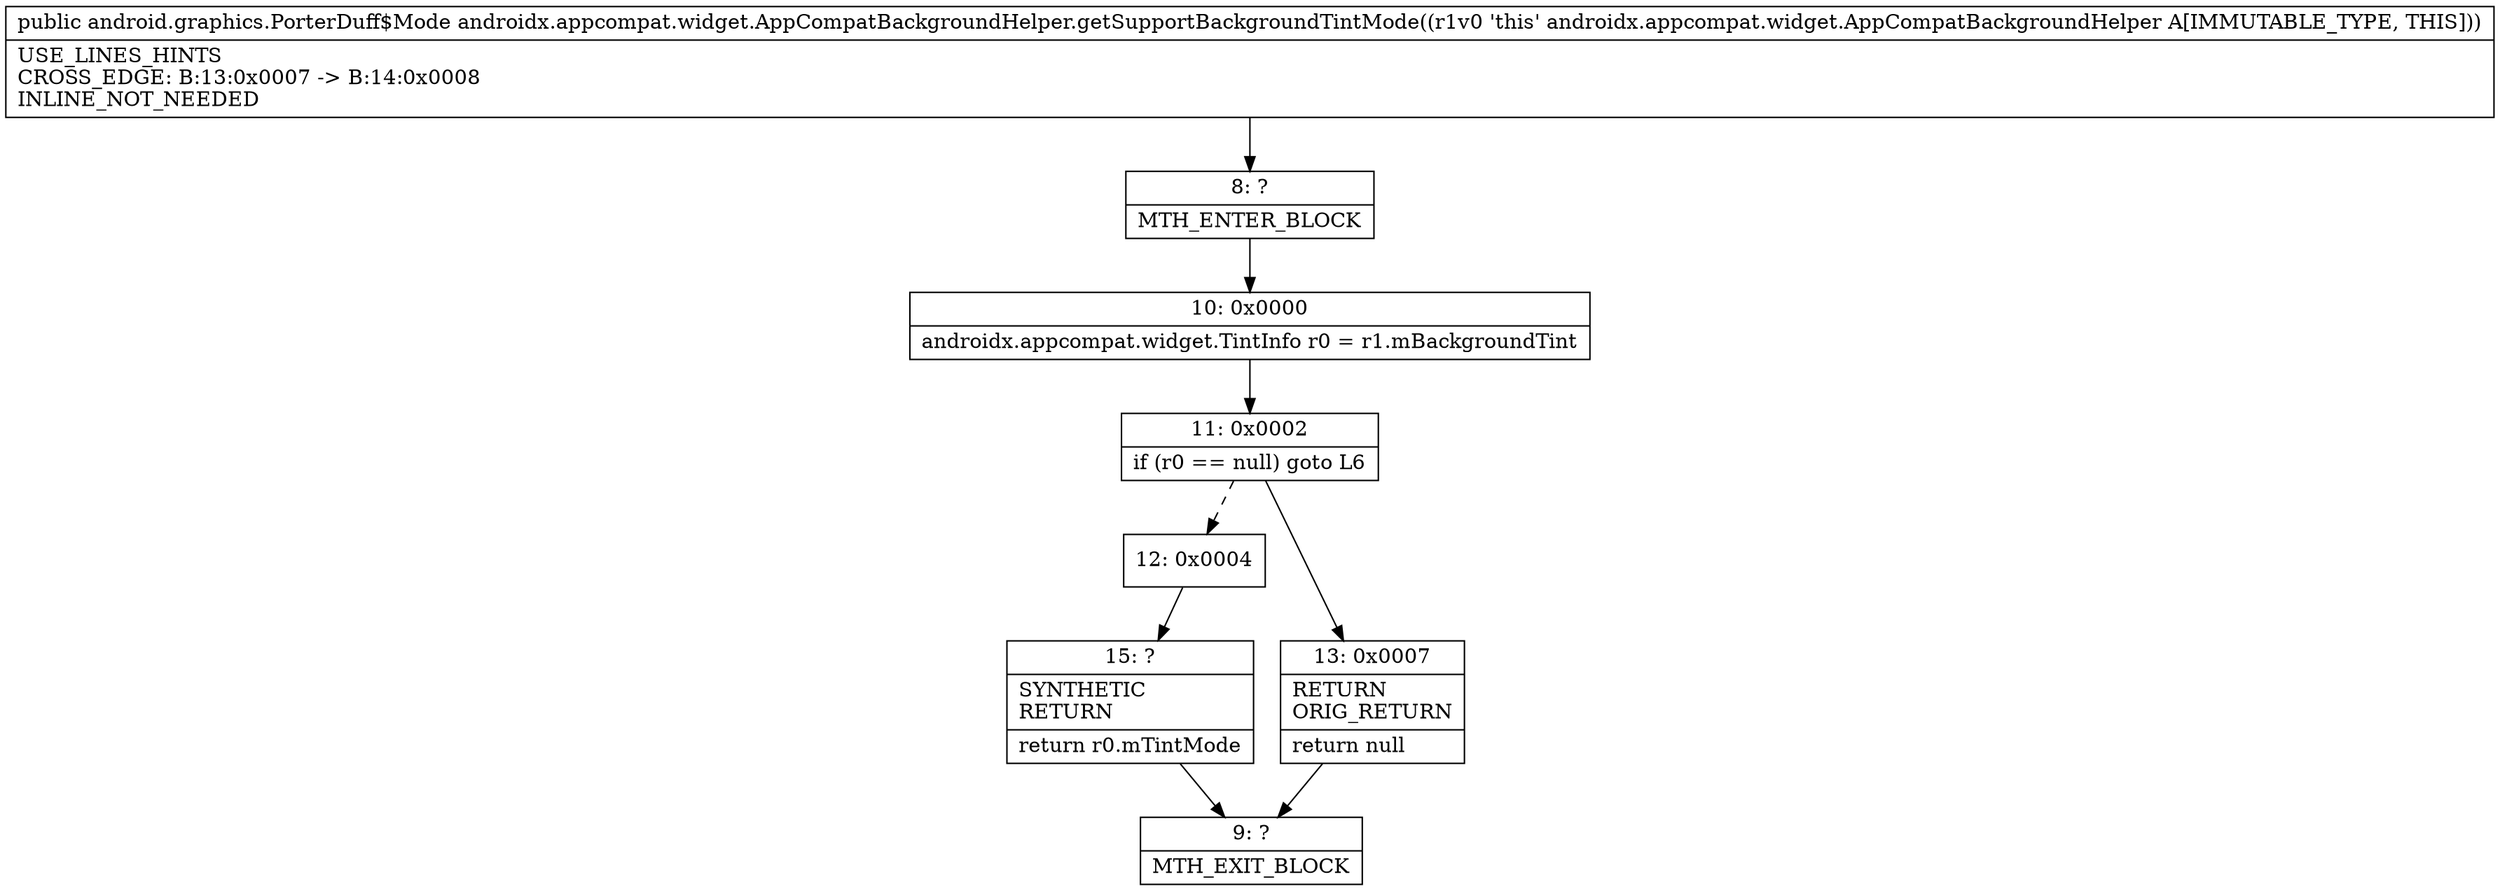 digraph "CFG forandroidx.appcompat.widget.AppCompatBackgroundHelper.getSupportBackgroundTintMode()Landroid\/graphics\/PorterDuff$Mode;" {
Node_8 [shape=record,label="{8\:\ ?|MTH_ENTER_BLOCK\l}"];
Node_10 [shape=record,label="{10\:\ 0x0000|androidx.appcompat.widget.TintInfo r0 = r1.mBackgroundTint\l}"];
Node_11 [shape=record,label="{11\:\ 0x0002|if (r0 == null) goto L6\l}"];
Node_12 [shape=record,label="{12\:\ 0x0004}"];
Node_15 [shape=record,label="{15\:\ ?|SYNTHETIC\lRETURN\l|return r0.mTintMode\l}"];
Node_9 [shape=record,label="{9\:\ ?|MTH_EXIT_BLOCK\l}"];
Node_13 [shape=record,label="{13\:\ 0x0007|RETURN\lORIG_RETURN\l|return null\l}"];
MethodNode[shape=record,label="{public android.graphics.PorterDuff$Mode androidx.appcompat.widget.AppCompatBackgroundHelper.getSupportBackgroundTintMode((r1v0 'this' androidx.appcompat.widget.AppCompatBackgroundHelper A[IMMUTABLE_TYPE, THIS]))  | USE_LINES_HINTS\lCROSS_EDGE: B:13:0x0007 \-\> B:14:0x0008\lINLINE_NOT_NEEDED\l}"];
MethodNode -> Node_8;Node_8 -> Node_10;
Node_10 -> Node_11;
Node_11 -> Node_12[style=dashed];
Node_11 -> Node_13;
Node_12 -> Node_15;
Node_15 -> Node_9;
Node_13 -> Node_9;
}


